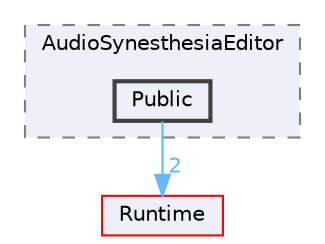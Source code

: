 digraph "Public"
{
 // INTERACTIVE_SVG=YES
 // LATEX_PDF_SIZE
  bgcolor="transparent";
  edge [fontname=Helvetica,fontsize=10,labelfontname=Helvetica,labelfontsize=10];
  node [fontname=Helvetica,fontsize=10,shape=box,height=0.2,width=0.4];
  compound=true
  subgraph clusterdir_2e8db915985f74445337703f6653e1a5 {
    graph [ bgcolor="#edf0f7", pencolor="grey50", label="AudioSynesthesiaEditor", fontname=Helvetica,fontsize=10 style="filled,dashed", URL="dir_2e8db915985f74445337703f6653e1a5.html",tooltip=""]
  dir_089e82e3d0143b4d952a67cc424d1c5b [label="Public", fillcolor="#edf0f7", color="grey25", style="filled,bold", URL="dir_089e82e3d0143b4d952a67cc424d1c5b.html",tooltip=""];
  }
  dir_7536b172fbd480bfd146a1b1acd6856b [label="Runtime", fillcolor="#edf0f7", color="red", style="filled", URL="dir_7536b172fbd480bfd146a1b1acd6856b.html",tooltip=""];
  dir_089e82e3d0143b4d952a67cc424d1c5b->dir_7536b172fbd480bfd146a1b1acd6856b [headlabel="2", labeldistance=1.5 headhref="dir_000855_000984.html" href="dir_000855_000984.html" color="steelblue1" fontcolor="steelblue1"];
}

